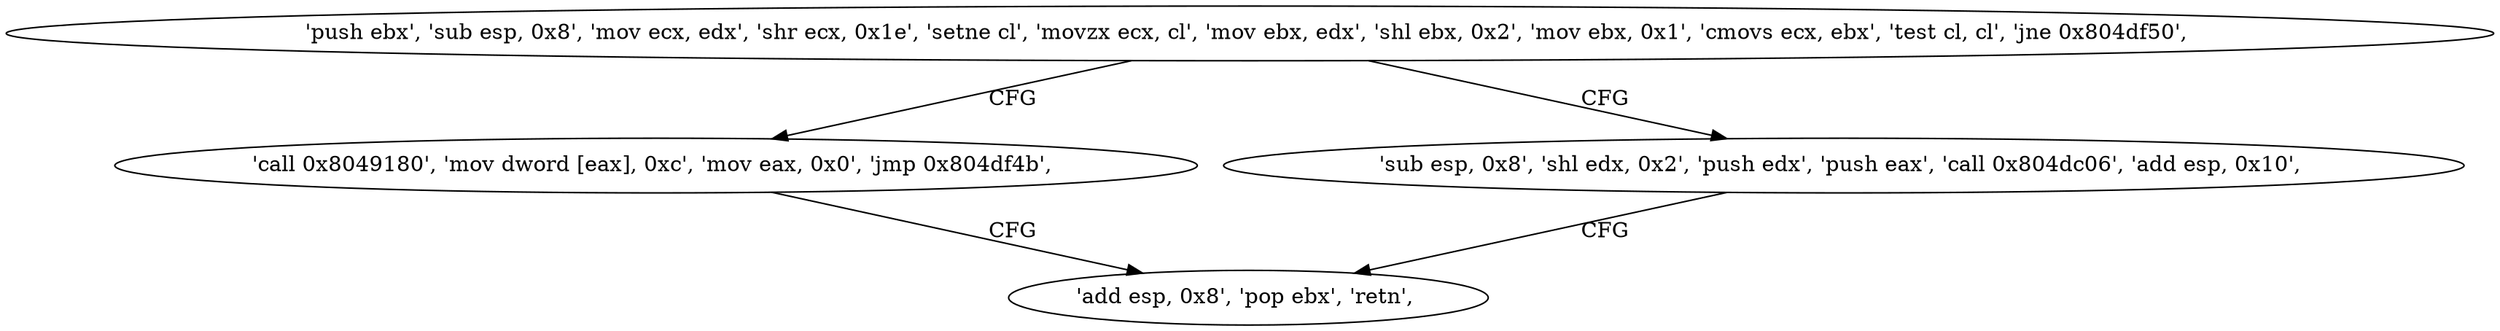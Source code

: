 digraph "func" {
"134536987" [label = "'push ebx', 'sub esp, 0x8', 'mov ecx, edx', 'shr ecx, 0x1e', 'setne cl', 'movzx ecx, cl', 'mov ebx, edx', 'shl ebx, 0x2', 'mov ebx, 0x1', 'cmovs ecx, ebx', 'test cl, cl', 'jne 0x804df50', " ]
"134537040" [label = "'call 0x8049180', 'mov dword [eax], 0xc', 'mov eax, 0x0', 'jmp 0x804df4b', " ]
"134537019" [label = "'sub esp, 0x8', 'shl edx, 0x2', 'push edx', 'push eax', 'call 0x804dc06', 'add esp, 0x10', " ]
"134537035" [label = "'add esp, 0x8', 'pop ebx', 'retn', " ]
"134536987" -> "134537040" [ label = "CFG" ]
"134536987" -> "134537019" [ label = "CFG" ]
"134537040" -> "134537035" [ label = "CFG" ]
"134537019" -> "134537035" [ label = "CFG" ]
}
